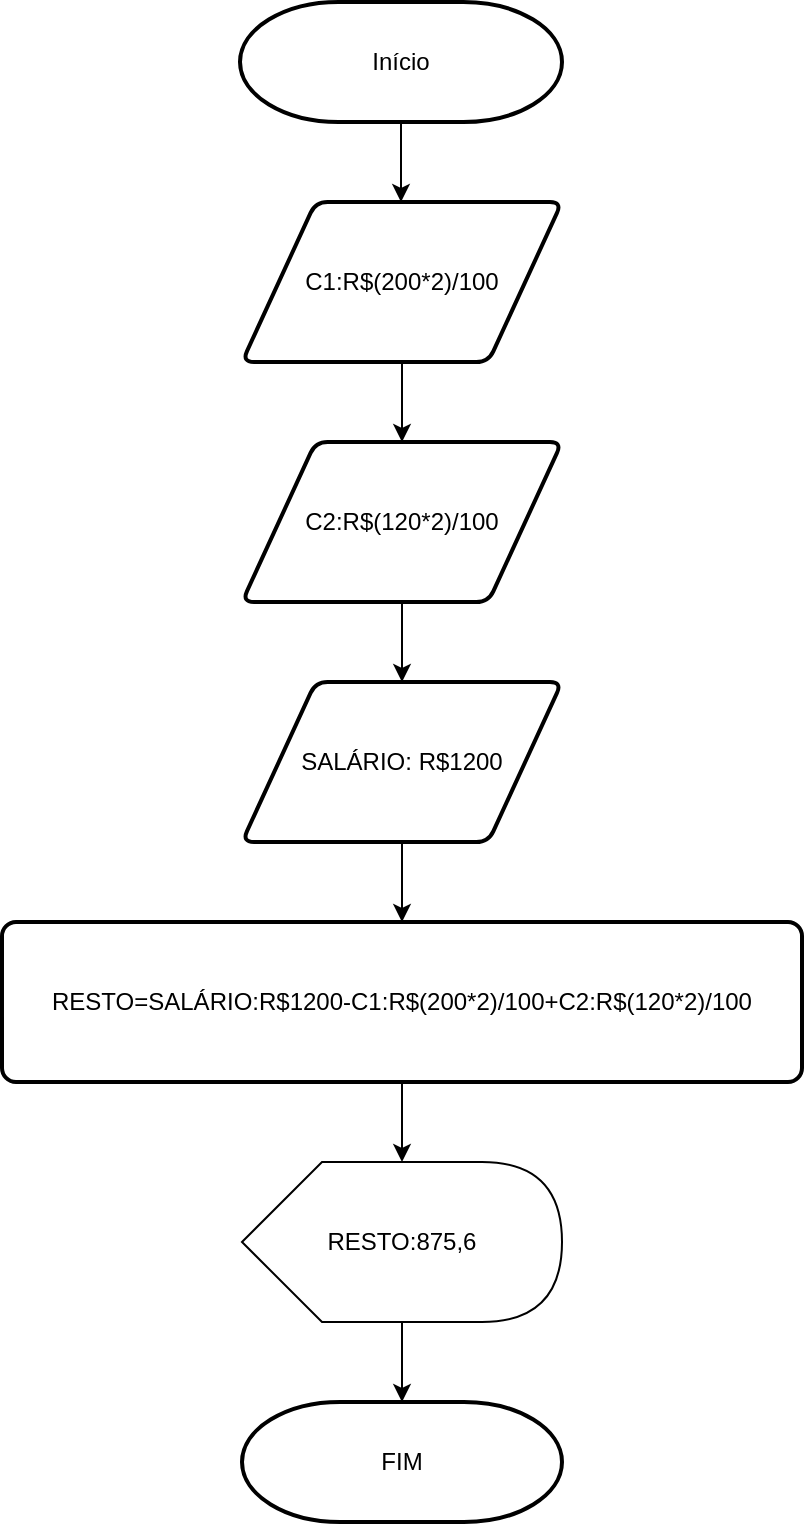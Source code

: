 <mxfile version="21.0.8" type="github"><diagram name="Página-1" id="DzquaWKCrsMKCIiNF2ie"><mxGraphModel dx="953" dy="461" grid="1" gridSize="10" guides="1" tooltips="1" connect="1" arrows="1" fold="1" page="1" pageScale="1" pageWidth="827" pageHeight="1169" math="0" shadow="0"><root><mxCell id="0"/><mxCell id="1" parent="0"/><mxCell id="oHHWBNvgZRoqoSZnXPys-14" style="edgeStyle=orthogonalEdgeStyle;rounded=0;orthogonalLoop=1;jettySize=auto;html=1;" edge="1" parent="1" source="oHHWBNvgZRoqoSZnXPys-5"><mxGeometry relative="1" as="geometry"><mxPoint x="399.5" y="160" as="targetPoint"/></mxGeometry></mxCell><mxCell id="oHHWBNvgZRoqoSZnXPys-5" value="Início" style="strokeWidth=2;html=1;shape=mxgraph.flowchart.terminator;whiteSpace=wrap;" vertex="1" parent="1"><mxGeometry x="319" y="60" width="161" height="60" as="geometry"/></mxCell><mxCell id="oHHWBNvgZRoqoSZnXPys-7" value="FIM" style="strokeWidth=2;html=1;shape=mxgraph.flowchart.terminator;whiteSpace=wrap;" vertex="1" parent="1"><mxGeometry x="320" y="760" width="160" height="60" as="geometry"/></mxCell><mxCell id="oHHWBNvgZRoqoSZnXPys-25" style="edgeStyle=orthogonalEdgeStyle;rounded=0;orthogonalLoop=1;jettySize=auto;html=1;entryX=0;entryY=0;entryDx=80;entryDy=0;entryPerimeter=0;" edge="1" parent="1" source="oHHWBNvgZRoqoSZnXPys-11" target="oHHWBNvgZRoqoSZnXPys-22"><mxGeometry relative="1" as="geometry"/></mxCell><mxCell id="oHHWBNvgZRoqoSZnXPys-11" value="RESTO=SALÁRIO:R$1200-C1:R$(200*2)/100+C2:R$(120*2)/100" style="rounded=1;whiteSpace=wrap;html=1;absoluteArcSize=1;arcSize=14;strokeWidth=2;" vertex="1" parent="1"><mxGeometry x="200" y="520" width="400" height="80" as="geometry"/></mxCell><mxCell id="oHHWBNvgZRoqoSZnXPys-16" style="edgeStyle=orthogonalEdgeStyle;rounded=0;orthogonalLoop=1;jettySize=auto;html=1;entryX=0.5;entryY=0;entryDx=0;entryDy=0;" edge="1" parent="1" source="oHHWBNvgZRoqoSZnXPys-12" target="oHHWBNvgZRoqoSZnXPys-15"><mxGeometry relative="1" as="geometry"/></mxCell><mxCell id="oHHWBNvgZRoqoSZnXPys-12" value="C1:R$(200*2)/100" style="shape=parallelogram;html=1;strokeWidth=2;perimeter=parallelogramPerimeter;whiteSpace=wrap;rounded=1;arcSize=12;size=0.23;" vertex="1" parent="1"><mxGeometry x="320" y="160" width="160" height="80" as="geometry"/></mxCell><mxCell id="oHHWBNvgZRoqoSZnXPys-18" style="edgeStyle=orthogonalEdgeStyle;rounded=0;orthogonalLoop=1;jettySize=auto;html=1;" edge="1" parent="1" source="oHHWBNvgZRoqoSZnXPys-15"><mxGeometry relative="1" as="geometry"><mxPoint x="400" y="400" as="targetPoint"/></mxGeometry></mxCell><mxCell id="oHHWBNvgZRoqoSZnXPys-15" value="C2:R$(120*2)/100" style="shape=parallelogram;html=1;strokeWidth=2;perimeter=parallelogramPerimeter;whiteSpace=wrap;rounded=1;arcSize=12;size=0.23;" vertex="1" parent="1"><mxGeometry x="320" y="280" width="160" height="80" as="geometry"/></mxCell><mxCell id="oHHWBNvgZRoqoSZnXPys-20" style="edgeStyle=orthogonalEdgeStyle;rounded=0;orthogonalLoop=1;jettySize=auto;html=1;" edge="1" parent="1" source="oHHWBNvgZRoqoSZnXPys-19"><mxGeometry relative="1" as="geometry"><mxPoint x="400" y="520" as="targetPoint"/></mxGeometry></mxCell><mxCell id="oHHWBNvgZRoqoSZnXPys-19" value="SALÁRIO: R$1200" style="shape=parallelogram;html=1;strokeWidth=2;perimeter=parallelogramPerimeter;whiteSpace=wrap;rounded=1;arcSize=12;size=0.23;" vertex="1" parent="1"><mxGeometry x="320" y="400" width="160" height="80" as="geometry"/></mxCell><mxCell id="oHHWBNvgZRoqoSZnXPys-27" style="edgeStyle=orthogonalEdgeStyle;rounded=0;orthogonalLoop=1;jettySize=auto;html=1;entryX=0.5;entryY=0;entryDx=0;entryDy=0;entryPerimeter=0;" edge="1" parent="1" source="oHHWBNvgZRoqoSZnXPys-22" target="oHHWBNvgZRoqoSZnXPys-7"><mxGeometry relative="1" as="geometry"/></mxCell><mxCell id="oHHWBNvgZRoqoSZnXPys-22" value="RESTO:875,6" style="shape=display;whiteSpace=wrap;html=1;" vertex="1" parent="1"><mxGeometry x="320" y="640" width="160" height="80" as="geometry"/></mxCell></root></mxGraphModel></diagram></mxfile>